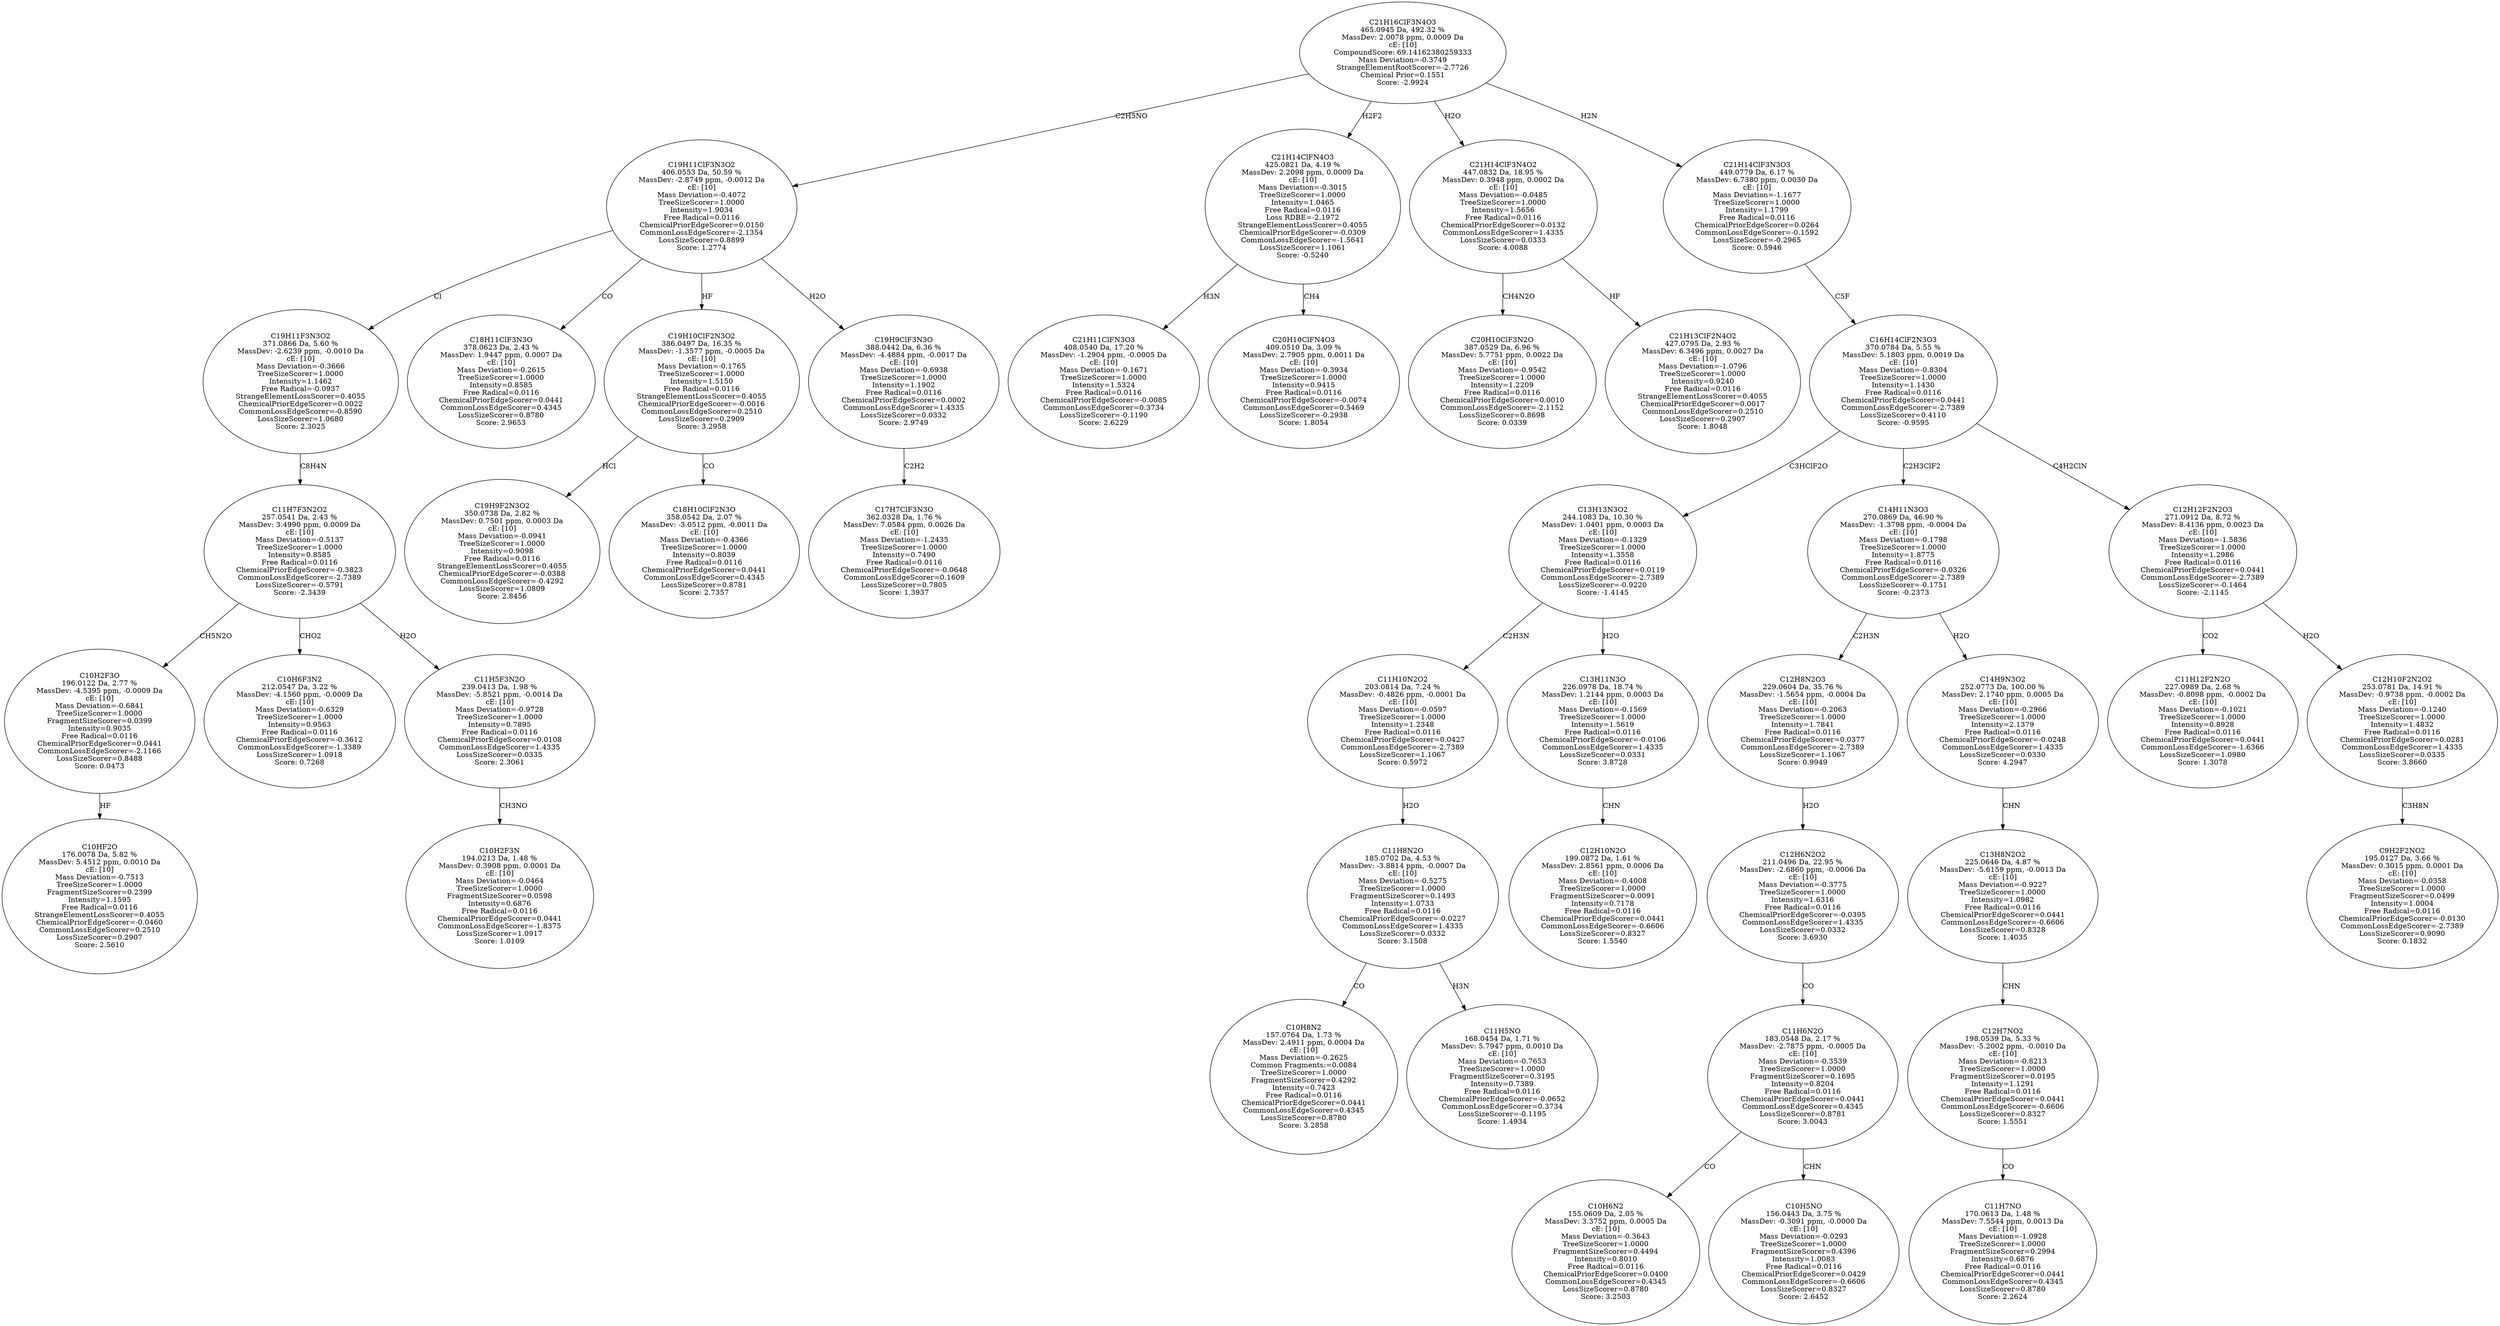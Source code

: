 strict digraph {
v1 [label="C10HF2O\n176.0078 Da, 5.82 %\nMassDev: 5.4512 ppm, 0.0010 Da\ncE: [10]\nMass Deviation=-0.7513\nTreeSizeScorer=1.0000\nFragmentSizeScorer=0.2399\nIntensity=1.1595\nFree Radical=0.0116\nStrangeElementLossScorer=0.4055\nChemicalPriorEdgeScorer=-0.0460\nCommonLossEdgeScorer=0.2510\nLossSizeScorer=0.2907\nScore: 2.5610"];
v2 [label="C10H2F3O\n196.0122 Da, 2.77 %\nMassDev: -4.5395 ppm, -0.0009 Da\ncE: [10]\nMass Deviation=-0.6841\nTreeSizeScorer=1.0000\nFragmentSizeScorer=0.0399\nIntensity=0.9035\nFree Radical=0.0116\nChemicalPriorEdgeScorer=0.0441\nCommonLossEdgeScorer=-2.1166\nLossSizeScorer=0.8488\nScore: 0.0473"];
v3 [label="C10H6F3N2\n212.0547 Da, 3.22 %\nMassDev: -4.1560 ppm, -0.0009 Da\ncE: [10]\nMass Deviation=-0.6329\nTreeSizeScorer=1.0000\nIntensity=0.9563\nFree Radical=0.0116\nChemicalPriorEdgeScorer=-0.3612\nCommonLossEdgeScorer=-1.3389\nLossSizeScorer=1.0918\nScore: 0.7268"];
v4 [label="C10H2F3N\n194.0213 Da, 1.48 %\nMassDev: 0.3908 ppm, 0.0001 Da\ncE: [10]\nMass Deviation=-0.0464\nTreeSizeScorer=1.0000\nFragmentSizeScorer=0.0598\nIntensity=0.6876\nFree Radical=0.0116\nChemicalPriorEdgeScorer=0.0441\nCommonLossEdgeScorer=-1.8375\nLossSizeScorer=1.0917\nScore: 1.0109"];
v5 [label="C11H5F3N2O\n239.0413 Da, 1.98 %\nMassDev: -5.8521 ppm, -0.0014 Da\ncE: [10]\nMass Deviation=-0.9728\nTreeSizeScorer=1.0000\nIntensity=0.7895\nFree Radical=0.0116\nChemicalPriorEdgeScorer=0.0108\nCommonLossEdgeScorer=1.4335\nLossSizeScorer=0.0335\nScore: 2.3061"];
v6 [label="C11H7F3N2O2\n257.0541 Da, 2.43 %\nMassDev: 3.4990 ppm, 0.0009 Da\ncE: [10]\nMass Deviation=-0.5137\nTreeSizeScorer=1.0000\nIntensity=0.8585\nFree Radical=0.0116\nChemicalPriorEdgeScorer=-0.3823\nCommonLossEdgeScorer=-2.7389\nLossSizeScorer=-0.5791\nScore: -2.3439"];
v7 [label="C19H11F3N3O2\n371.0866 Da, 5.60 %\nMassDev: -2.6239 ppm, -0.0010 Da\ncE: [10]\nMass Deviation=-0.3666\nTreeSizeScorer=1.0000\nIntensity=1.1462\nFree Radical=-0.0937\nStrangeElementLossScorer=0.4055\nChemicalPriorEdgeScorer=0.0022\nCommonLossEdgeScorer=-0.8590\nLossSizeScorer=1.0680\nScore: 2.3025"];
v8 [label="C18H11ClF3N3O\n378.0623 Da, 2.43 %\nMassDev: 1.9447 ppm, 0.0007 Da\ncE: [10]\nMass Deviation=-0.2615\nTreeSizeScorer=1.0000\nIntensity=0.8585\nFree Radical=0.0116\nChemicalPriorEdgeScorer=0.0441\nCommonLossEdgeScorer=0.4345\nLossSizeScorer=0.8780\nScore: 2.9653"];
v9 [label="C19H9F2N3O2\n350.0738 Da, 2.82 %\nMassDev: 0.7501 ppm, 0.0003 Da\ncE: [10]\nMass Deviation=-0.0941\nTreeSizeScorer=1.0000\nIntensity=0.9098\nFree Radical=0.0116\nStrangeElementLossScorer=0.4055\nChemicalPriorEdgeScorer=-0.0388\nCommonLossEdgeScorer=-0.4292\nLossSizeScorer=1.0809\nScore: 2.8456"];
v10 [label="C18H10ClF2N3O\n358.0542 Da, 2.07 %\nMassDev: -3.0512 ppm, -0.0011 Da\ncE: [10]\nMass Deviation=-0.4366\nTreeSizeScorer=1.0000\nIntensity=0.8039\nFree Radical=0.0116\nChemicalPriorEdgeScorer=0.0441\nCommonLossEdgeScorer=0.4345\nLossSizeScorer=0.8781\nScore: 2.7357"];
v11 [label="C19H10ClF2N3O2\n386.0497 Da, 16.35 %\nMassDev: -1.3577 ppm, -0.0005 Da\ncE: [10]\nMass Deviation=-0.1765\nTreeSizeScorer=1.0000\nIntensity=1.5150\nFree Radical=0.0116\nStrangeElementLossScorer=0.4055\nChemicalPriorEdgeScorer=-0.0016\nCommonLossEdgeScorer=0.2510\nLossSizeScorer=0.2909\nScore: 3.2958"];
v12 [label="C17H7ClF3N3O\n362.0328 Da, 1.76 %\nMassDev: 7.0584 ppm, 0.0026 Da\ncE: [10]\nMass Deviation=-1.2435\nTreeSizeScorer=1.0000\nIntensity=0.7490\nFree Radical=0.0116\nChemicalPriorEdgeScorer=-0.0648\nCommonLossEdgeScorer=0.1609\nLossSizeScorer=0.7805\nScore: 1.3937"];
v13 [label="C19H9ClF3N3O\n388.0442 Da, 6.36 %\nMassDev: -4.4884 ppm, -0.0017 Da\ncE: [10]\nMass Deviation=-0.6938\nTreeSizeScorer=1.0000\nIntensity=1.1902\nFree Radical=0.0116\nChemicalPriorEdgeScorer=0.0002\nCommonLossEdgeScorer=1.4335\nLossSizeScorer=0.0332\nScore: 2.9749"];
v14 [label="C19H11ClF3N3O2\n406.0553 Da, 50.59 %\nMassDev: -2.8749 ppm, -0.0012 Da\ncE: [10]\nMass Deviation=-0.4072\nTreeSizeScorer=1.0000\nIntensity=1.9034\nFree Radical=0.0116\nChemicalPriorEdgeScorer=0.0150\nCommonLossEdgeScorer=-2.1354\nLossSizeScorer=0.8899\nScore: 1.2774"];
v15 [label="C21H11ClFN3O3\n408.0540 Da, 17.20 %\nMassDev: -1.2904 ppm, -0.0005 Da\ncE: [10]\nMass Deviation=-0.1671\nTreeSizeScorer=1.0000\nIntensity=1.5324\nFree Radical=0.0116\nChemicalPriorEdgeScorer=-0.0085\nCommonLossEdgeScorer=0.3734\nLossSizeScorer=-0.1190\nScore: 2.6229"];
v16 [label="C20H10ClFN4O3\n409.0510 Da, 3.09 %\nMassDev: 2.7905 ppm, 0.0011 Da\ncE: [10]\nMass Deviation=-0.3934\nTreeSizeScorer=1.0000\nIntensity=0.9415\nFree Radical=0.0116\nChemicalPriorEdgeScorer=-0.0074\nCommonLossEdgeScorer=0.5469\nLossSizeScorer=-0.2938\nScore: 1.8054"];
v17 [label="C21H14ClFN4O3\n425.0821 Da, 4.19 %\nMassDev: 2.2098 ppm, 0.0009 Da\ncE: [10]\nMass Deviation=-0.3015\nTreeSizeScorer=1.0000\nIntensity=1.0465\nFree Radical=0.0116\nLoss RDBE=-2.1972\nStrangeElementLossScorer=0.4055\nChemicalPriorEdgeScorer=-0.0309\nCommonLossEdgeScorer=-1.5641\nLossSizeScorer=1.1061\nScore: -0.5240"];
v18 [label="C20H10ClF3N2O\n387.0529 Da, 6.96 %\nMassDev: 5.7751 ppm, 0.0022 Da\ncE: [10]\nMass Deviation=-0.9542\nTreeSizeScorer=1.0000\nIntensity=1.2209\nFree Radical=0.0116\nChemicalPriorEdgeScorer=0.0010\nCommonLossEdgeScorer=-2.1152\nLossSizeScorer=0.8698\nScore: 0.0339"];
v19 [label="C21H13ClF2N4O2\n427.0795 Da, 2.93 %\nMassDev: 6.3496 ppm, 0.0027 Da\ncE: [10]\nMass Deviation=-1.0796\nTreeSizeScorer=1.0000\nIntensity=0.9240\nFree Radical=0.0116\nStrangeElementLossScorer=0.4055\nChemicalPriorEdgeScorer=0.0017\nCommonLossEdgeScorer=0.2510\nLossSizeScorer=0.2907\nScore: 1.8048"];
v20 [label="C21H14ClF3N4O2\n447.0832 Da, 18.95 %\nMassDev: 0.3948 ppm, 0.0002 Da\ncE: [10]\nMass Deviation=-0.0485\nTreeSizeScorer=1.0000\nIntensity=1.5656\nFree Radical=0.0116\nChemicalPriorEdgeScorer=0.0132\nCommonLossEdgeScorer=1.4335\nLossSizeScorer=0.0333\nScore: 4.0088"];
v21 [label="C10H8N2\n157.0764 Da, 1.73 %\nMassDev: 2.4911 ppm, 0.0004 Da\ncE: [10]\nMass Deviation=-0.2625\nCommon Fragments:=0.0084\nTreeSizeScorer=1.0000\nFragmentSizeScorer=0.4292\nIntensity=0.7423\nFree Radical=0.0116\nChemicalPriorEdgeScorer=0.0441\nCommonLossEdgeScorer=0.4345\nLossSizeScorer=0.8780\nScore: 3.2858"];
v22 [label="C11H5NO\n168.0454 Da, 1.71 %\nMassDev: 5.7947 ppm, 0.0010 Da\ncE: [10]\nMass Deviation=-0.7653\nTreeSizeScorer=1.0000\nFragmentSizeScorer=0.3195\nIntensity=0.7389\nFree Radical=0.0116\nChemicalPriorEdgeScorer=-0.0652\nCommonLossEdgeScorer=0.3734\nLossSizeScorer=-0.1195\nScore: 1.4934"];
v23 [label="C11H8N2O\n185.0702 Da, 4.53 %\nMassDev: -3.8814 ppm, -0.0007 Da\ncE: [10]\nMass Deviation=-0.5275\nTreeSizeScorer=1.0000\nFragmentSizeScorer=0.1493\nIntensity=1.0733\nFree Radical=0.0116\nChemicalPriorEdgeScorer=-0.0227\nCommonLossEdgeScorer=1.4335\nLossSizeScorer=0.0332\nScore: 3.1508"];
v24 [label="C11H10N2O2\n203.0814 Da, 7.24 %\nMassDev: -0.4826 ppm, -0.0001 Da\ncE: [10]\nMass Deviation=-0.0597\nTreeSizeScorer=1.0000\nIntensity=1.2348\nFree Radical=0.0116\nChemicalPriorEdgeScorer=0.0427\nCommonLossEdgeScorer=-2.7389\nLossSizeScorer=1.1067\nScore: 0.5972"];
v25 [label="C12H10N2O\n199.0872 Da, 1.61 %\nMassDev: 2.8561 ppm, 0.0006 Da\ncE: [10]\nMass Deviation=-0.4008\nTreeSizeScorer=1.0000\nFragmentSizeScorer=0.0091\nIntensity=0.7178\nFree Radical=0.0116\nChemicalPriorEdgeScorer=0.0441\nCommonLossEdgeScorer=-0.6606\nLossSizeScorer=0.8327\nScore: 1.5540"];
v26 [label="C13H11N3O\n226.0978 Da, 18.74 %\nMassDev: 1.2144 ppm, 0.0003 Da\ncE: [10]\nMass Deviation=-0.1569\nTreeSizeScorer=1.0000\nIntensity=1.5619\nFree Radical=0.0116\nChemicalPriorEdgeScorer=-0.0106\nCommonLossEdgeScorer=1.4335\nLossSizeScorer=0.0331\nScore: 3.8728"];
v27 [label="C13H13N3O2\n244.1083 Da, 10.30 %\nMassDev: 1.0401 ppm, 0.0003 Da\ncE: [10]\nMass Deviation=-0.1329\nTreeSizeScorer=1.0000\nIntensity=1.3558\nFree Radical=0.0116\nChemicalPriorEdgeScorer=0.0119\nCommonLossEdgeScorer=-2.7389\nLossSizeScorer=-0.9220\nScore: -1.4145"];
v28 [label="C10H6N2\n155.0609 Da, 2.05 %\nMassDev: 3.3752 ppm, 0.0005 Da\ncE: [10]\nMass Deviation=-0.3643\nTreeSizeScorer=1.0000\nFragmentSizeScorer=0.4494\nIntensity=0.8010\nFree Radical=0.0116\nChemicalPriorEdgeScorer=0.0400\nCommonLossEdgeScorer=0.4345\nLossSizeScorer=0.8780\nScore: 3.2503"];
v29 [label="C10H5NO\n156.0443 Da, 3.75 %\nMassDev: -0.3091 ppm, -0.0000 Da\ncE: [10]\nMass Deviation=-0.0293\nTreeSizeScorer=1.0000\nFragmentSizeScorer=0.4396\nIntensity=1.0083\nFree Radical=0.0116\nChemicalPriorEdgeScorer=0.0429\nCommonLossEdgeScorer=-0.6606\nLossSizeScorer=0.8327\nScore: 2.6452"];
v30 [label="C11H6N2O\n183.0548 Da, 2.17 %\nMassDev: -2.7875 ppm, -0.0005 Da\ncE: [10]\nMass Deviation=-0.3539\nTreeSizeScorer=1.0000\nFragmentSizeScorer=0.1695\nIntensity=0.8204\nFree Radical=0.0116\nChemicalPriorEdgeScorer=0.0441\nCommonLossEdgeScorer=0.4345\nLossSizeScorer=0.8781\nScore: 3.0043"];
v31 [label="C12H6N2O2\n211.0496 Da, 22.95 %\nMassDev: -2.6860 ppm, -0.0006 Da\ncE: [10]\nMass Deviation=-0.3775\nTreeSizeScorer=1.0000\nIntensity=1.6316\nFree Radical=0.0116\nChemicalPriorEdgeScorer=-0.0395\nCommonLossEdgeScorer=1.4335\nLossSizeScorer=0.0332\nScore: 3.6930"];
v32 [label="C12H8N2O3\n229.0604 Da, 35.76 %\nMassDev: -1.5654 ppm, -0.0004 Da\ncE: [10]\nMass Deviation=-0.2063\nTreeSizeScorer=1.0000\nIntensity=1.7841\nFree Radical=0.0116\nChemicalPriorEdgeScorer=0.0377\nCommonLossEdgeScorer=-2.7389\nLossSizeScorer=1.1067\nScore: 0.9949"];
v33 [label="C11H7NO\n170.0613 Da, 1.48 %\nMassDev: 7.5544 ppm, 0.0013 Da\ncE: [10]\nMass Deviation=-1.0928\nTreeSizeScorer=1.0000\nFragmentSizeScorer=0.2994\nIntensity=0.6876\nFree Radical=0.0116\nChemicalPriorEdgeScorer=0.0441\nCommonLossEdgeScorer=0.4345\nLossSizeScorer=0.8780\nScore: 2.2624"];
v34 [label="C12H7NO2\n198.0539 Da, 5.33 %\nMassDev: -5.2002 ppm, -0.0010 Da\ncE: [10]\nMass Deviation=-0.8213\nTreeSizeScorer=1.0000\nFragmentSizeScorer=0.0195\nIntensity=1.1291\nFree Radical=0.0116\nChemicalPriorEdgeScorer=0.0441\nCommonLossEdgeScorer=-0.6606\nLossSizeScorer=0.8327\nScore: 1.5551"];
v35 [label="C13H8N2O2\n225.0646 Da, 4.87 %\nMassDev: -5.6159 ppm, -0.0013 Da\ncE: [10]\nMass Deviation=-0.9227\nTreeSizeScorer=1.0000\nIntensity=1.0982\nFree Radical=0.0116\nChemicalPriorEdgeScorer=0.0441\nCommonLossEdgeScorer=-0.6606\nLossSizeScorer=0.8328\nScore: 1.4035"];
v36 [label="C14H9N3O2\n252.0773 Da, 100.00 %\nMassDev: 2.1740 ppm, 0.0005 Da\ncE: [10]\nMass Deviation=-0.2966\nTreeSizeScorer=1.0000\nIntensity=2.1379\nFree Radical=0.0116\nChemicalPriorEdgeScorer=-0.0248\nCommonLossEdgeScorer=1.4335\nLossSizeScorer=0.0330\nScore: 4.2947"];
v37 [label="C14H11N3O3\n270.0869 Da, 46.90 %\nMassDev: -1.3798 ppm, -0.0004 Da\ncE: [10]\nMass Deviation=-0.1798\nTreeSizeScorer=1.0000\nIntensity=1.8775\nFree Radical=0.0116\nChemicalPriorEdgeScorer=-0.0326\nCommonLossEdgeScorer=-2.7389\nLossSizeScorer=-0.1751\nScore: -0.2373"];
v38 [label="C11H12F2N2O\n227.0989 Da, 2.68 %\nMassDev: -0.8098 ppm, -0.0002 Da\ncE: [10]\nMass Deviation=-0.1021\nTreeSizeScorer=1.0000\nIntensity=0.8928\nFree Radical=0.0116\nChemicalPriorEdgeScorer=0.0441\nCommonLossEdgeScorer=-1.6366\nLossSizeScorer=1.0980\nScore: 1.3078"];
v39 [label="C9H2F2NO2\n195.0127 Da, 3.66 %\nMassDev: 0.3015 ppm, 0.0001 Da\ncE: [10]\nMass Deviation=-0.0358\nTreeSizeScorer=1.0000\nFragmentSizeScorer=0.0499\nIntensity=1.0004\nFree Radical=0.0116\nChemicalPriorEdgeScorer=-0.0130\nCommonLossEdgeScorer=-2.7389\nLossSizeScorer=0.9090\nScore: 0.1832"];
v40 [label="C12H10F2N2O2\n253.0781 Da, 14.91 %\nMassDev: -0.9738 ppm, -0.0002 Da\ncE: [10]\nMass Deviation=-0.1240\nTreeSizeScorer=1.0000\nIntensity=1.4832\nFree Radical=0.0116\nChemicalPriorEdgeScorer=0.0281\nCommonLossEdgeScorer=1.4335\nLossSizeScorer=0.0335\nScore: 3.8660"];
v41 [label="C12H12F2N2O3\n271.0912 Da, 8.72 %\nMassDev: 8.4136 ppm, 0.0023 Da\ncE: [10]\nMass Deviation=-1.5836\nTreeSizeScorer=1.0000\nIntensity=1.2986\nFree Radical=0.0116\nChemicalPriorEdgeScorer=0.0441\nCommonLossEdgeScorer=-2.7389\nLossSizeScorer=-0.1464\nScore: -2.1145"];
v42 [label="C16H14ClF2N3O3\n370.0784 Da, 5.55 %\nMassDev: 5.1803 ppm, 0.0019 Da\ncE: [10]\nMass Deviation=-0.8304\nTreeSizeScorer=1.0000\nIntensity=1.1430\nFree Radical=0.0116\nChemicalPriorEdgeScorer=0.0441\nCommonLossEdgeScorer=-2.7389\nLossSizeScorer=0.4110\nScore: -0.9595"];
v43 [label="C21H14ClF3N3O3\n449.0779 Da, 6.17 %\nMassDev: 6.7380 ppm, 0.0030 Da\ncE: [10]\nMass Deviation=-1.1677\nTreeSizeScorer=1.0000\nIntensity=1.1799\nFree Radical=0.0116\nChemicalPriorEdgeScorer=0.0264\nCommonLossEdgeScorer=-0.1592\nLossSizeScorer=-0.2965\nScore: 0.5946"];
v44 [label="C21H16ClF3N4O3\n465.0945 Da, 492.32 %\nMassDev: 2.0078 ppm, 0.0009 Da\ncE: [10]\nCompoundScore: 69.14162380259333\nMass Deviation=-0.3749\nStrangeElementRootScorer=-2.7726\nChemical Prior=0.1551\nScore: -2.9924"];
v2 -> v1 [label="HF"];
v6 -> v2 [label="CH5N2O"];
v6 -> v3 [label="CHO2"];
v5 -> v4 [label="CH3NO"];
v6 -> v5 [label="H2O"];
v7 -> v6 [label="C8H4N"];
v14 -> v7 [label="Cl"];
v14 -> v8 [label="CO"];
v11 -> v9 [label="HCl"];
v11 -> v10 [label="CO"];
v14 -> v11 [label="HF"];
v13 -> v12 [label="C2H2"];
v14 -> v13 [label="H2O"];
v44 -> v14 [label="C2H5NO"];
v17 -> v15 [label="H3N"];
v17 -> v16 [label="CH4"];
v44 -> v17 [label="H2F2"];
v20 -> v18 [label="CH4N2O"];
v20 -> v19 [label="HF"];
v44 -> v20 [label="H2O"];
v23 -> v21 [label="CO"];
v23 -> v22 [label="H3N"];
v24 -> v23 [label="H2O"];
v27 -> v24 [label="C2H3N"];
v26 -> v25 [label="CHN"];
v27 -> v26 [label="H2O"];
v42 -> v27 [label="C3HClF2O"];
v30 -> v28 [label="CO"];
v30 -> v29 [label="CHN"];
v31 -> v30 [label="CO"];
v32 -> v31 [label="H2O"];
v37 -> v32 [label="C2H3N"];
v34 -> v33 [label="CO"];
v35 -> v34 [label="CHN"];
v36 -> v35 [label="CHN"];
v37 -> v36 [label="H2O"];
v42 -> v37 [label="C2H3ClF2"];
v41 -> v38 [label="CO2"];
v40 -> v39 [label="C3H8N"];
v41 -> v40 [label="H2O"];
v42 -> v41 [label="C4H2ClN"];
v43 -> v42 [label="C5F"];
v44 -> v43 [label="H2N"];
}